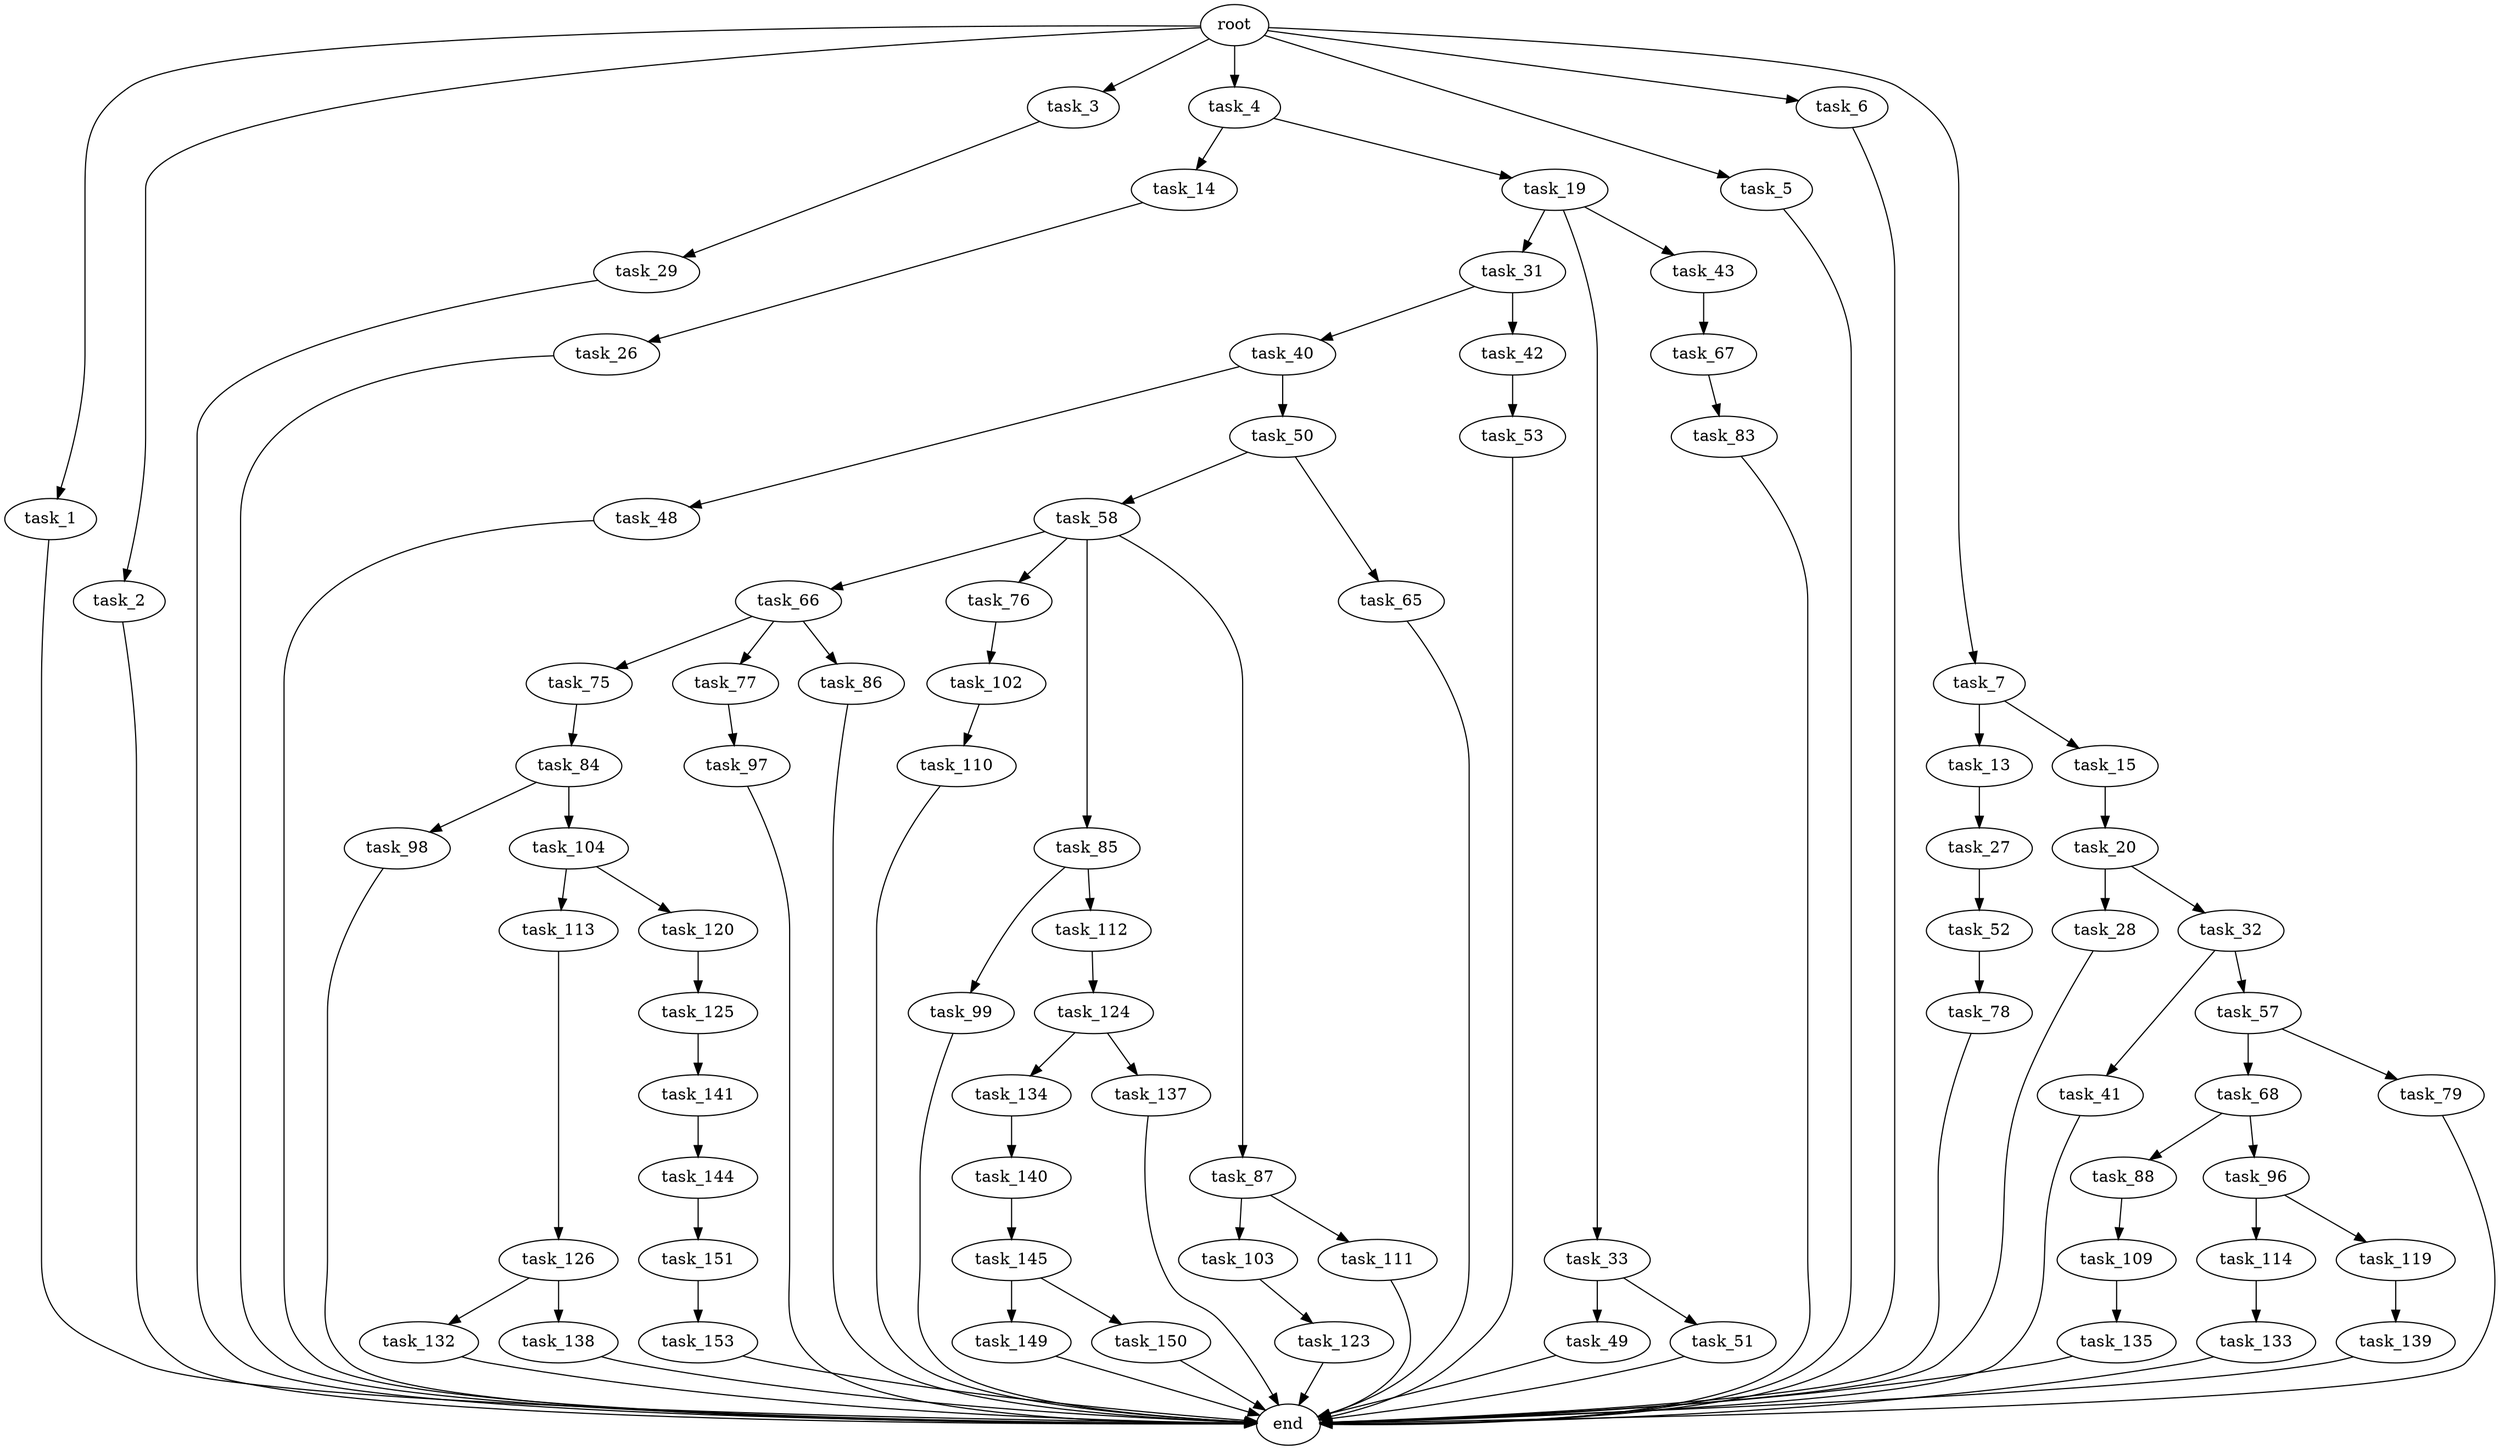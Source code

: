 digraph G {
  root [size="0.000000"];
  task_1 [size="374841202571.000000"];
  task_2 [size="11040366562.000000"];
  task_3 [size="1177598542510.000000"];
  task_4 [size="504698110819.000000"];
  task_5 [size="517192720313.000000"];
  task_6 [size="368293445632.000000"];
  task_7 [size="2709632688.000000"];
  task_13 [size="898577670347.000000"];
  task_14 [size="28991029248.000000"];
  task_15 [size="350174393245.000000"];
  task_19 [size="406732273071.000000"];
  task_20 [size="189938487949.000000"];
  task_26 [size="184393328595.000000"];
  task_27 [size="231928233984.000000"];
  task_28 [size="68719476736.000000"];
  task_29 [size="894441093630.000000"];
  task_31 [size="509769850.000000"];
  task_32 [size="549755813888.000000"];
  task_33 [size="134217728000.000000"];
  task_40 [size="422232933149.000000"];
  task_41 [size="368293445632.000000"];
  task_42 [size="1073741824000.000000"];
  task_43 [size="368293445632.000000"];
  task_48 [size="215005666205.000000"];
  task_49 [size="10706970375.000000"];
  task_50 [size="68719476736.000000"];
  task_51 [size="200232395069.000000"];
  task_52 [size="32176179076.000000"];
  task_53 [size="18584849737.000000"];
  task_57 [size="33332025844.000000"];
  task_58 [size="32976981677.000000"];
  task_65 [size="186669046325.000000"];
  task_66 [size="396743437648.000000"];
  task_67 [size="782757789696.000000"];
  task_68 [size="1073741824000.000000"];
  task_75 [size="1073741824000.000000"];
  task_76 [size="8371537951.000000"];
  task_77 [size="1571868545.000000"];
  task_78 [size="231928233984.000000"];
  task_79 [size="28991029248.000000"];
  task_83 [size="8209308369.000000"];
  task_84 [size="28991029248.000000"];
  task_85 [size="8589934592.000000"];
  task_86 [size="1258550959.000000"];
  task_87 [size="68719476736.000000"];
  task_88 [size="136904741130.000000"];
  task_96 [size="128140850108.000000"];
  task_97 [size="231928233984.000000"];
  task_98 [size="1344572131726.000000"];
  task_99 [size="68719476736.000000"];
  task_102 [size="21112797404.000000"];
  task_103 [size="549755813888.000000"];
  task_104 [size="206420895740.000000"];
  task_109 [size="13978714700.000000"];
  task_110 [size="1050067627078.000000"];
  task_111 [size="17756754352.000000"];
  task_112 [size="8589934592.000000"];
  task_113 [size="36312401778.000000"];
  task_114 [size="8589934592.000000"];
  task_119 [size="368293445632.000000"];
  task_120 [size="15608067407.000000"];
  task_123 [size="98311224211.000000"];
  task_124 [size="782757789696.000000"];
  task_125 [size="28008775980.000000"];
  task_126 [size="549755813888.000000"];
  task_132 [size="644964458791.000000"];
  task_133 [size="28991029248.000000"];
  task_134 [size="28991029248.000000"];
  task_135 [size="368293445632.000000"];
  task_137 [size="549755813888.000000"];
  task_138 [size="27981593263.000000"];
  task_139 [size="13320478053.000000"];
  task_140 [size="4460671439.000000"];
  task_141 [size="134217728000.000000"];
  task_144 [size="5277745925.000000"];
  task_145 [size="134217728000.000000"];
  task_149 [size="782757789696.000000"];
  task_150 [size="4315376192.000000"];
  task_151 [size="34895900871.000000"];
  task_153 [size="24315397046.000000"];
  end [size="0.000000"];

  root -> task_1 [size="1.000000"];
  root -> task_2 [size="1.000000"];
  root -> task_3 [size="1.000000"];
  root -> task_4 [size="1.000000"];
  root -> task_5 [size="1.000000"];
  root -> task_6 [size="1.000000"];
  root -> task_7 [size="1.000000"];
  task_1 -> end [size="1.000000"];
  task_2 -> end [size="1.000000"];
  task_3 -> task_29 [size="838860800.000000"];
  task_4 -> task_14 [size="838860800.000000"];
  task_4 -> task_19 [size="838860800.000000"];
  task_5 -> end [size="1.000000"];
  task_6 -> end [size="1.000000"];
  task_7 -> task_13 [size="75497472.000000"];
  task_7 -> task_15 [size="75497472.000000"];
  task_13 -> task_27 [size="679477248.000000"];
  task_14 -> task_26 [size="75497472.000000"];
  task_15 -> task_20 [size="411041792.000000"];
  task_19 -> task_31 [size="301989888.000000"];
  task_19 -> task_33 [size="301989888.000000"];
  task_19 -> task_43 [size="301989888.000000"];
  task_20 -> task_28 [size="134217728.000000"];
  task_20 -> task_32 [size="134217728.000000"];
  task_26 -> end [size="1.000000"];
  task_27 -> task_52 [size="301989888.000000"];
  task_28 -> end [size="1.000000"];
  task_29 -> end [size="1.000000"];
  task_31 -> task_40 [size="33554432.000000"];
  task_31 -> task_42 [size="33554432.000000"];
  task_32 -> task_41 [size="536870912.000000"];
  task_32 -> task_57 [size="536870912.000000"];
  task_33 -> task_49 [size="209715200.000000"];
  task_33 -> task_51 [size="209715200.000000"];
  task_40 -> task_48 [size="536870912.000000"];
  task_40 -> task_50 [size="536870912.000000"];
  task_41 -> end [size="1.000000"];
  task_42 -> task_53 [size="838860800.000000"];
  task_43 -> task_67 [size="411041792.000000"];
  task_48 -> end [size="1.000000"];
  task_49 -> end [size="1.000000"];
  task_50 -> task_58 [size="134217728.000000"];
  task_50 -> task_65 [size="134217728.000000"];
  task_51 -> end [size="1.000000"];
  task_52 -> task_78 [size="536870912.000000"];
  task_53 -> end [size="1.000000"];
  task_57 -> task_68 [size="536870912.000000"];
  task_57 -> task_79 [size="536870912.000000"];
  task_58 -> task_66 [size="838860800.000000"];
  task_58 -> task_76 [size="838860800.000000"];
  task_58 -> task_85 [size="838860800.000000"];
  task_58 -> task_87 [size="838860800.000000"];
  task_65 -> end [size="1.000000"];
  task_66 -> task_75 [size="411041792.000000"];
  task_66 -> task_77 [size="411041792.000000"];
  task_66 -> task_86 [size="411041792.000000"];
  task_67 -> task_83 [size="679477248.000000"];
  task_68 -> task_88 [size="838860800.000000"];
  task_68 -> task_96 [size="838860800.000000"];
  task_75 -> task_84 [size="838860800.000000"];
  task_76 -> task_102 [size="209715200.000000"];
  task_77 -> task_97 [size="33554432.000000"];
  task_78 -> end [size="1.000000"];
  task_79 -> end [size="1.000000"];
  task_83 -> end [size="1.000000"];
  task_84 -> task_98 [size="75497472.000000"];
  task_84 -> task_104 [size="75497472.000000"];
  task_85 -> task_99 [size="33554432.000000"];
  task_85 -> task_112 [size="33554432.000000"];
  task_86 -> end [size="1.000000"];
  task_87 -> task_103 [size="134217728.000000"];
  task_87 -> task_111 [size="134217728.000000"];
  task_88 -> task_109 [size="209715200.000000"];
  task_96 -> task_114 [size="411041792.000000"];
  task_96 -> task_119 [size="411041792.000000"];
  task_97 -> end [size="1.000000"];
  task_98 -> end [size="1.000000"];
  task_99 -> end [size="1.000000"];
  task_102 -> task_110 [size="411041792.000000"];
  task_103 -> task_123 [size="536870912.000000"];
  task_104 -> task_113 [size="411041792.000000"];
  task_104 -> task_120 [size="411041792.000000"];
  task_109 -> task_135 [size="301989888.000000"];
  task_110 -> end [size="1.000000"];
  task_111 -> end [size="1.000000"];
  task_112 -> task_124 [size="33554432.000000"];
  task_113 -> task_126 [size="679477248.000000"];
  task_114 -> task_133 [size="33554432.000000"];
  task_119 -> task_139 [size="411041792.000000"];
  task_120 -> task_125 [size="33554432.000000"];
  task_123 -> end [size="1.000000"];
  task_124 -> task_134 [size="679477248.000000"];
  task_124 -> task_137 [size="679477248.000000"];
  task_125 -> task_141 [size="838860800.000000"];
  task_126 -> task_132 [size="536870912.000000"];
  task_126 -> task_138 [size="536870912.000000"];
  task_132 -> end [size="1.000000"];
  task_133 -> end [size="1.000000"];
  task_134 -> task_140 [size="75497472.000000"];
  task_135 -> end [size="1.000000"];
  task_137 -> end [size="1.000000"];
  task_138 -> end [size="1.000000"];
  task_139 -> end [size="1.000000"];
  task_140 -> task_145 [size="75497472.000000"];
  task_141 -> task_144 [size="209715200.000000"];
  task_144 -> task_151 [size="134217728.000000"];
  task_145 -> task_149 [size="209715200.000000"];
  task_145 -> task_150 [size="209715200.000000"];
  task_149 -> end [size="1.000000"];
  task_150 -> end [size="1.000000"];
  task_151 -> task_153 [size="679477248.000000"];
  task_153 -> end [size="1.000000"];
}
